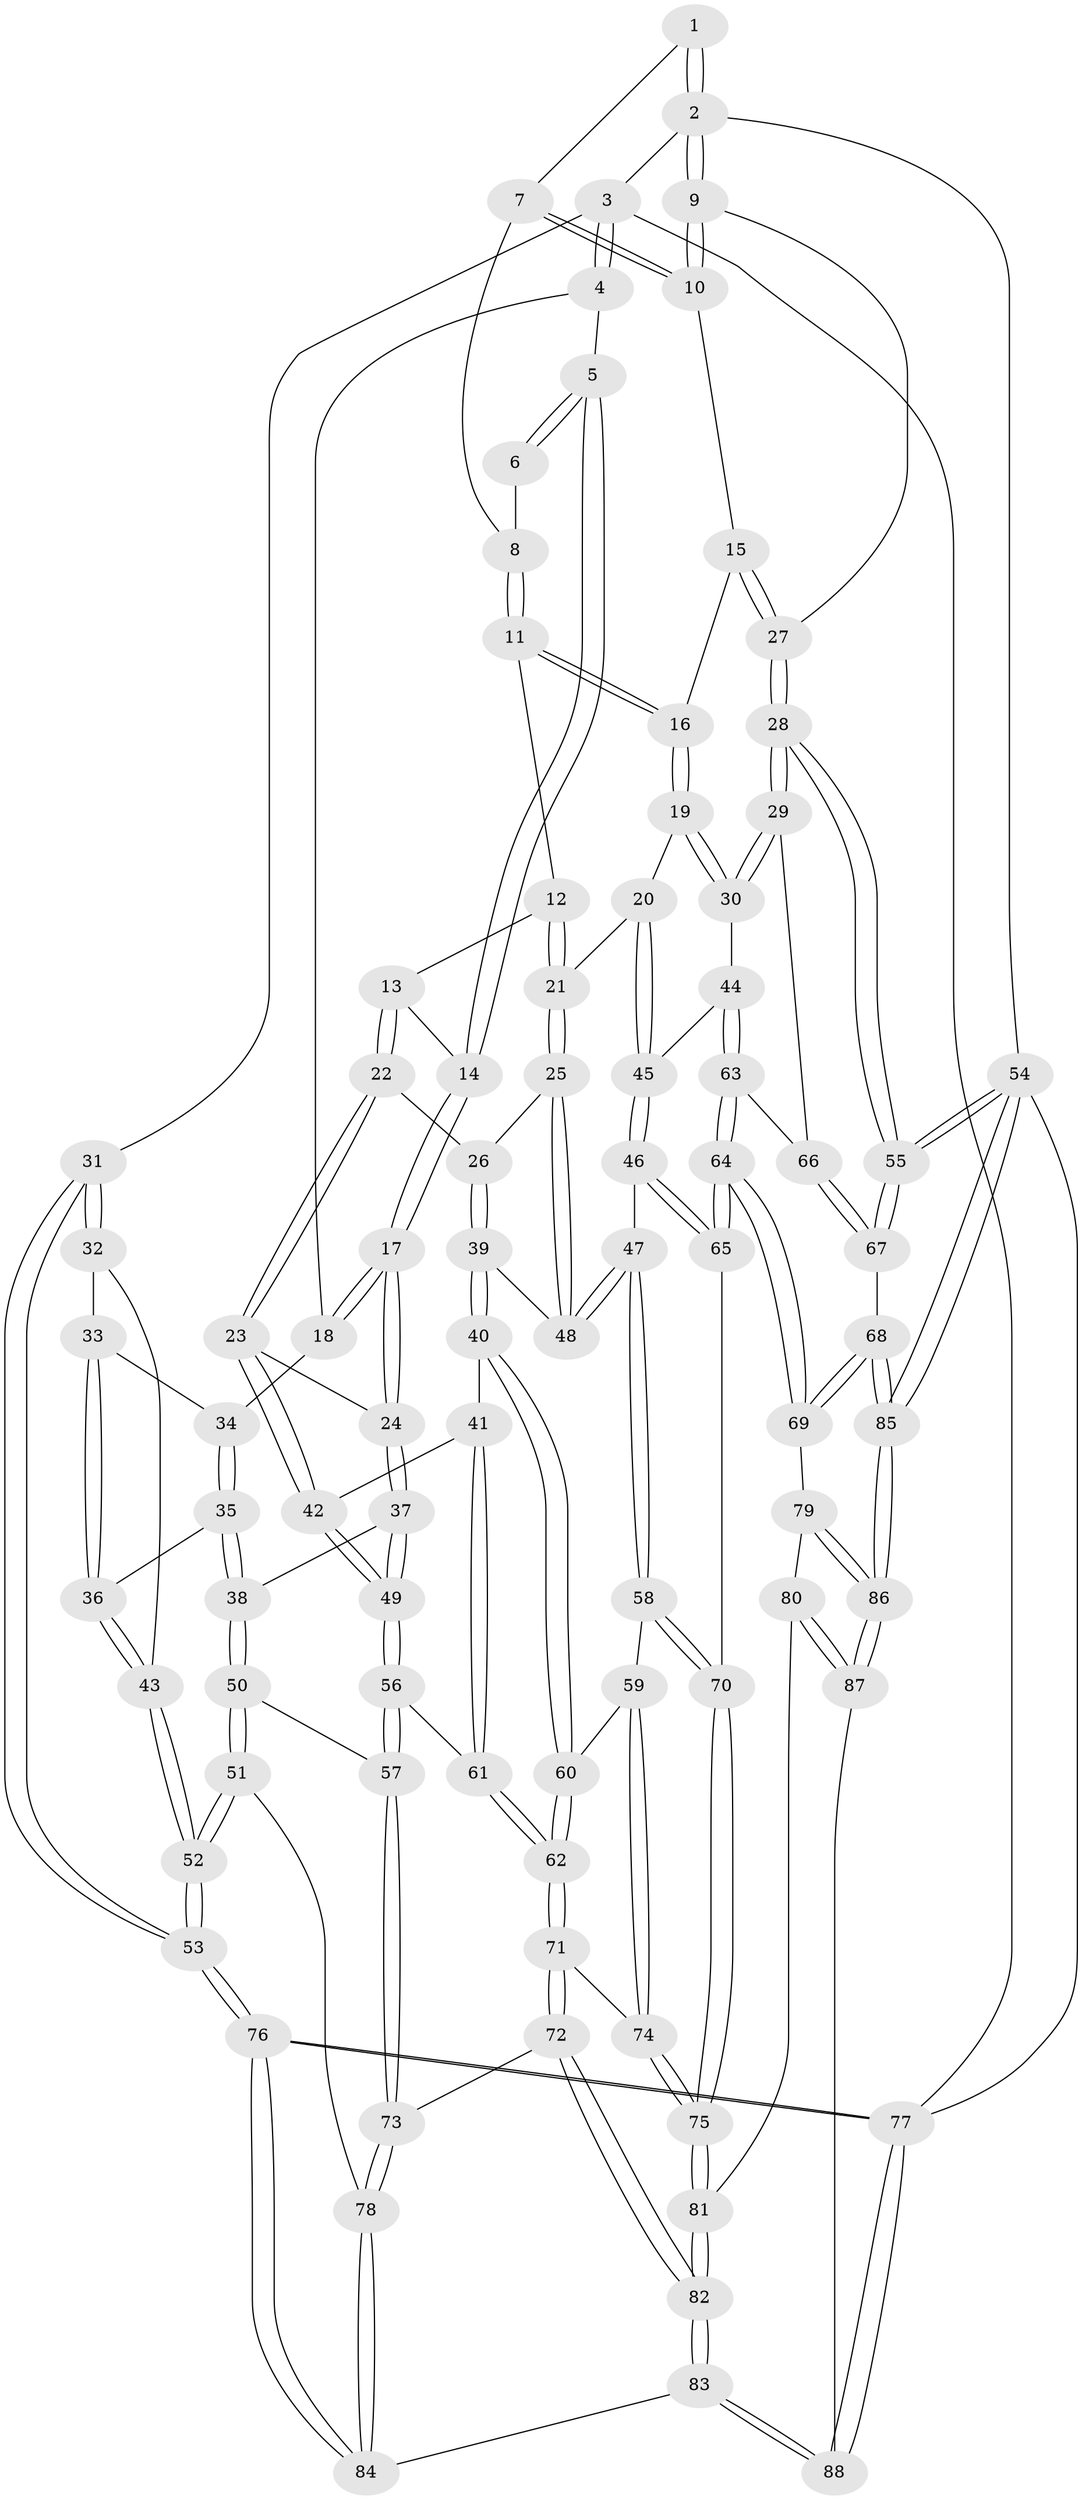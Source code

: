 // coarse degree distribution, {3: 0.11538461538461539, 8: 0.019230769230769232, 5: 0.2692307692307692, 4: 0.5384615384615384, 6: 0.057692307692307696}
// Generated by graph-tools (version 1.1) at 2025/52/02/27/25 19:52:38]
// undirected, 88 vertices, 217 edges
graph export_dot {
graph [start="1"]
  node [color=gray90,style=filled];
  1 [pos="+0.8137181537014165+0"];
  2 [pos="+1+0"];
  3 [pos="+0+0"];
  4 [pos="+0.24168377673449556+0"];
  5 [pos="+0.4140184187924245+0"];
  6 [pos="+0.6054086484989095+0"];
  7 [pos="+0.8012673235645497+0"];
  8 [pos="+0.6710442471776852+0.05845732318485382"];
  9 [pos="+1+0"];
  10 [pos="+0.8223557864192167+0.1145536577947566"];
  11 [pos="+0.6623164607348095+0.08556619081120047"];
  12 [pos="+0.6102853070729299+0.10529860082088226"];
  13 [pos="+0.4967685891758682+0.07463471259773849"];
  14 [pos="+0.4705762196550608+0.026043615392033634"];
  15 [pos="+0.8213783353467116+0.126990878380485"];
  16 [pos="+0.8119598151367245+0.14598934177748438"];
  17 [pos="+0.2540626035668434+0.22666630049535252"];
  18 [pos="+0.19216422755631507+0.19378241823888379"];
  19 [pos="+0.8080975026404165+0.19215817218093703"];
  20 [pos="+0.7391965093596942+0.2689120321175589"];
  21 [pos="+0.6895556652767363+0.27971273025796023"];
  22 [pos="+0.48328489067239233+0.23430699881910483"];
  23 [pos="+0.45189027070913024+0.25331766334455413"];
  24 [pos="+0.3084611280010649+0.2820474736778139"];
  25 [pos="+0.6661447157820722+0.2947383918926819"];
  26 [pos="+0.5177373529593707+0.2538973348867559"];
  27 [pos="+1+0.09505261465970445"];
  28 [pos="+1+0.30055807510766197"];
  29 [pos="+1+0.31076271309903947"];
  30 [pos="+1+0.3145372070729857"];
  31 [pos="+0+0.13150422386670588"];
  32 [pos="+0+0.1984895517084126"];
  33 [pos="+0.016873115603121148+0.20340763212558002"];
  34 [pos="+0.18003643854859575+0.19858578455392087"];
  35 [pos="+0.13271437099786315+0.36598573609408286"];
  36 [pos="+0.09045282811271099+0.3747701948487339"];
  37 [pos="+0.3056986170271828+0.3742369825224383"];
  38 [pos="+0.18222065815071276+0.4263425670847811"];
  39 [pos="+0.5259781555811853+0.43343998261822914"];
  40 [pos="+0.5212306961588903+0.4369344983776548"];
  41 [pos="+0.5032641998676095+0.439255876592984"];
  42 [pos="+0.463209306574723+0.41935301419119037"];
  43 [pos="+0.0493652496961794+0.4020939213826624"];
  44 [pos="+0.8512292844675582+0.42525887195866424"];
  45 [pos="+0.8476239353896208+0.42465384309519966"];
  46 [pos="+0.8048712136594891+0.45586016937342105"];
  47 [pos="+0.6813311398145685+0.4767588435757478"];
  48 [pos="+0.6377581167646856+0.39599946342580183"];
  49 [pos="+0.3400537816619772+0.43069260476314025"];
  50 [pos="+0.13372956789873702+0.5547741618545553"];
  51 [pos="+0.014764984079346453+0.6154626396255121"];
  52 [pos="+0+0.6150608348556221"];
  53 [pos="+0+0.6404402041491493"];
  54 [pos="+1+1"];
  55 [pos="+1+0.6227436483704997"];
  56 [pos="+0.33236959902473023+0.5344336038517034"];
  57 [pos="+0.3118116942151898+0.5673141156865555"];
  58 [pos="+0.6627546439136485+0.5520082383999498"];
  59 [pos="+0.6585551151875331+0.5545654908565802"];
  60 [pos="+0.5611688765095085+0.5150641784901155"];
  61 [pos="+0.46065188870264595+0.537629461599119"];
  62 [pos="+0.49936492138050625+0.5886157148654425"];
  63 [pos="+0.8871313336810387+0.4924835696450683"];
  64 [pos="+0.8330998545863425+0.6601432325770156"];
  65 [pos="+0.7823074145656345+0.6147620752775763"];
  66 [pos="+0.9315423743561811+0.5157573071669677"];
  67 [pos="+1+0.6377640518040669"];
  68 [pos="+0.9075548071330567+0.690766360459644"];
  69 [pos="+0.8438797034516057+0.6790953622860175"];
  70 [pos="+0.7679235134049013+0.6101061464765171"];
  71 [pos="+0.500950059799975+0.5954347602403809"];
  72 [pos="+0.37057842125840773+0.6894927273734233"];
  73 [pos="+0.34580957257560413+0.674609755177949"];
  74 [pos="+0.5877205257297673+0.6583336139215714"];
  75 [pos="+0.5947053812641184+0.735191573228211"];
  76 [pos="+0+0.9612296641565673"];
  77 [pos="+0+1"];
  78 [pos="+0.20431809597002124+0.7600152009608417"];
  79 [pos="+0.8189721038366925+0.7059812973844615"];
  80 [pos="+0.6712985202215085+0.799182700057069"];
  81 [pos="+0.5937557410115147+0.7626939476319633"];
  82 [pos="+0.4650495024734848+0.8223394779490657"];
  83 [pos="+0.3758179528059773+1"];
  84 [pos="+0.2166502877790217+0.8751382861446254"];
  85 [pos="+1+1"];
  86 [pos="+0.8737245492084738+1"];
  87 [pos="+0.8376774239328967+1"];
  88 [pos="+0.3872597482068402+1"];
  1 -- 2;
  1 -- 2;
  1 -- 7;
  2 -- 3;
  2 -- 9;
  2 -- 9;
  2 -- 54;
  3 -- 4;
  3 -- 4;
  3 -- 31;
  3 -- 77;
  4 -- 5;
  4 -- 18;
  5 -- 6;
  5 -- 6;
  5 -- 14;
  5 -- 14;
  6 -- 8;
  7 -- 8;
  7 -- 10;
  7 -- 10;
  8 -- 11;
  8 -- 11;
  9 -- 10;
  9 -- 10;
  9 -- 27;
  10 -- 15;
  11 -- 12;
  11 -- 16;
  11 -- 16;
  12 -- 13;
  12 -- 21;
  12 -- 21;
  13 -- 14;
  13 -- 22;
  13 -- 22;
  14 -- 17;
  14 -- 17;
  15 -- 16;
  15 -- 27;
  15 -- 27;
  16 -- 19;
  16 -- 19;
  17 -- 18;
  17 -- 18;
  17 -- 24;
  17 -- 24;
  18 -- 34;
  19 -- 20;
  19 -- 30;
  19 -- 30;
  20 -- 21;
  20 -- 45;
  20 -- 45;
  21 -- 25;
  21 -- 25;
  22 -- 23;
  22 -- 23;
  22 -- 26;
  23 -- 24;
  23 -- 42;
  23 -- 42;
  24 -- 37;
  24 -- 37;
  25 -- 26;
  25 -- 48;
  25 -- 48;
  26 -- 39;
  26 -- 39;
  27 -- 28;
  27 -- 28;
  28 -- 29;
  28 -- 29;
  28 -- 55;
  28 -- 55;
  29 -- 30;
  29 -- 30;
  29 -- 66;
  30 -- 44;
  31 -- 32;
  31 -- 32;
  31 -- 53;
  31 -- 53;
  32 -- 33;
  32 -- 43;
  33 -- 34;
  33 -- 36;
  33 -- 36;
  34 -- 35;
  34 -- 35;
  35 -- 36;
  35 -- 38;
  35 -- 38;
  36 -- 43;
  36 -- 43;
  37 -- 38;
  37 -- 49;
  37 -- 49;
  38 -- 50;
  38 -- 50;
  39 -- 40;
  39 -- 40;
  39 -- 48;
  40 -- 41;
  40 -- 60;
  40 -- 60;
  41 -- 42;
  41 -- 61;
  41 -- 61;
  42 -- 49;
  42 -- 49;
  43 -- 52;
  43 -- 52;
  44 -- 45;
  44 -- 63;
  44 -- 63;
  45 -- 46;
  45 -- 46;
  46 -- 47;
  46 -- 65;
  46 -- 65;
  47 -- 48;
  47 -- 48;
  47 -- 58;
  47 -- 58;
  49 -- 56;
  49 -- 56;
  50 -- 51;
  50 -- 51;
  50 -- 57;
  51 -- 52;
  51 -- 52;
  51 -- 78;
  52 -- 53;
  52 -- 53;
  53 -- 76;
  53 -- 76;
  54 -- 55;
  54 -- 55;
  54 -- 85;
  54 -- 85;
  54 -- 77;
  55 -- 67;
  55 -- 67;
  56 -- 57;
  56 -- 57;
  56 -- 61;
  57 -- 73;
  57 -- 73;
  58 -- 59;
  58 -- 70;
  58 -- 70;
  59 -- 60;
  59 -- 74;
  59 -- 74;
  60 -- 62;
  60 -- 62;
  61 -- 62;
  61 -- 62;
  62 -- 71;
  62 -- 71;
  63 -- 64;
  63 -- 64;
  63 -- 66;
  64 -- 65;
  64 -- 65;
  64 -- 69;
  64 -- 69;
  65 -- 70;
  66 -- 67;
  66 -- 67;
  67 -- 68;
  68 -- 69;
  68 -- 69;
  68 -- 85;
  68 -- 85;
  69 -- 79;
  70 -- 75;
  70 -- 75;
  71 -- 72;
  71 -- 72;
  71 -- 74;
  72 -- 73;
  72 -- 82;
  72 -- 82;
  73 -- 78;
  73 -- 78;
  74 -- 75;
  74 -- 75;
  75 -- 81;
  75 -- 81;
  76 -- 77;
  76 -- 77;
  76 -- 84;
  76 -- 84;
  77 -- 88;
  77 -- 88;
  78 -- 84;
  78 -- 84;
  79 -- 80;
  79 -- 86;
  79 -- 86;
  80 -- 81;
  80 -- 87;
  80 -- 87;
  81 -- 82;
  81 -- 82;
  82 -- 83;
  82 -- 83;
  83 -- 84;
  83 -- 88;
  83 -- 88;
  85 -- 86;
  85 -- 86;
  86 -- 87;
  86 -- 87;
  87 -- 88;
}
